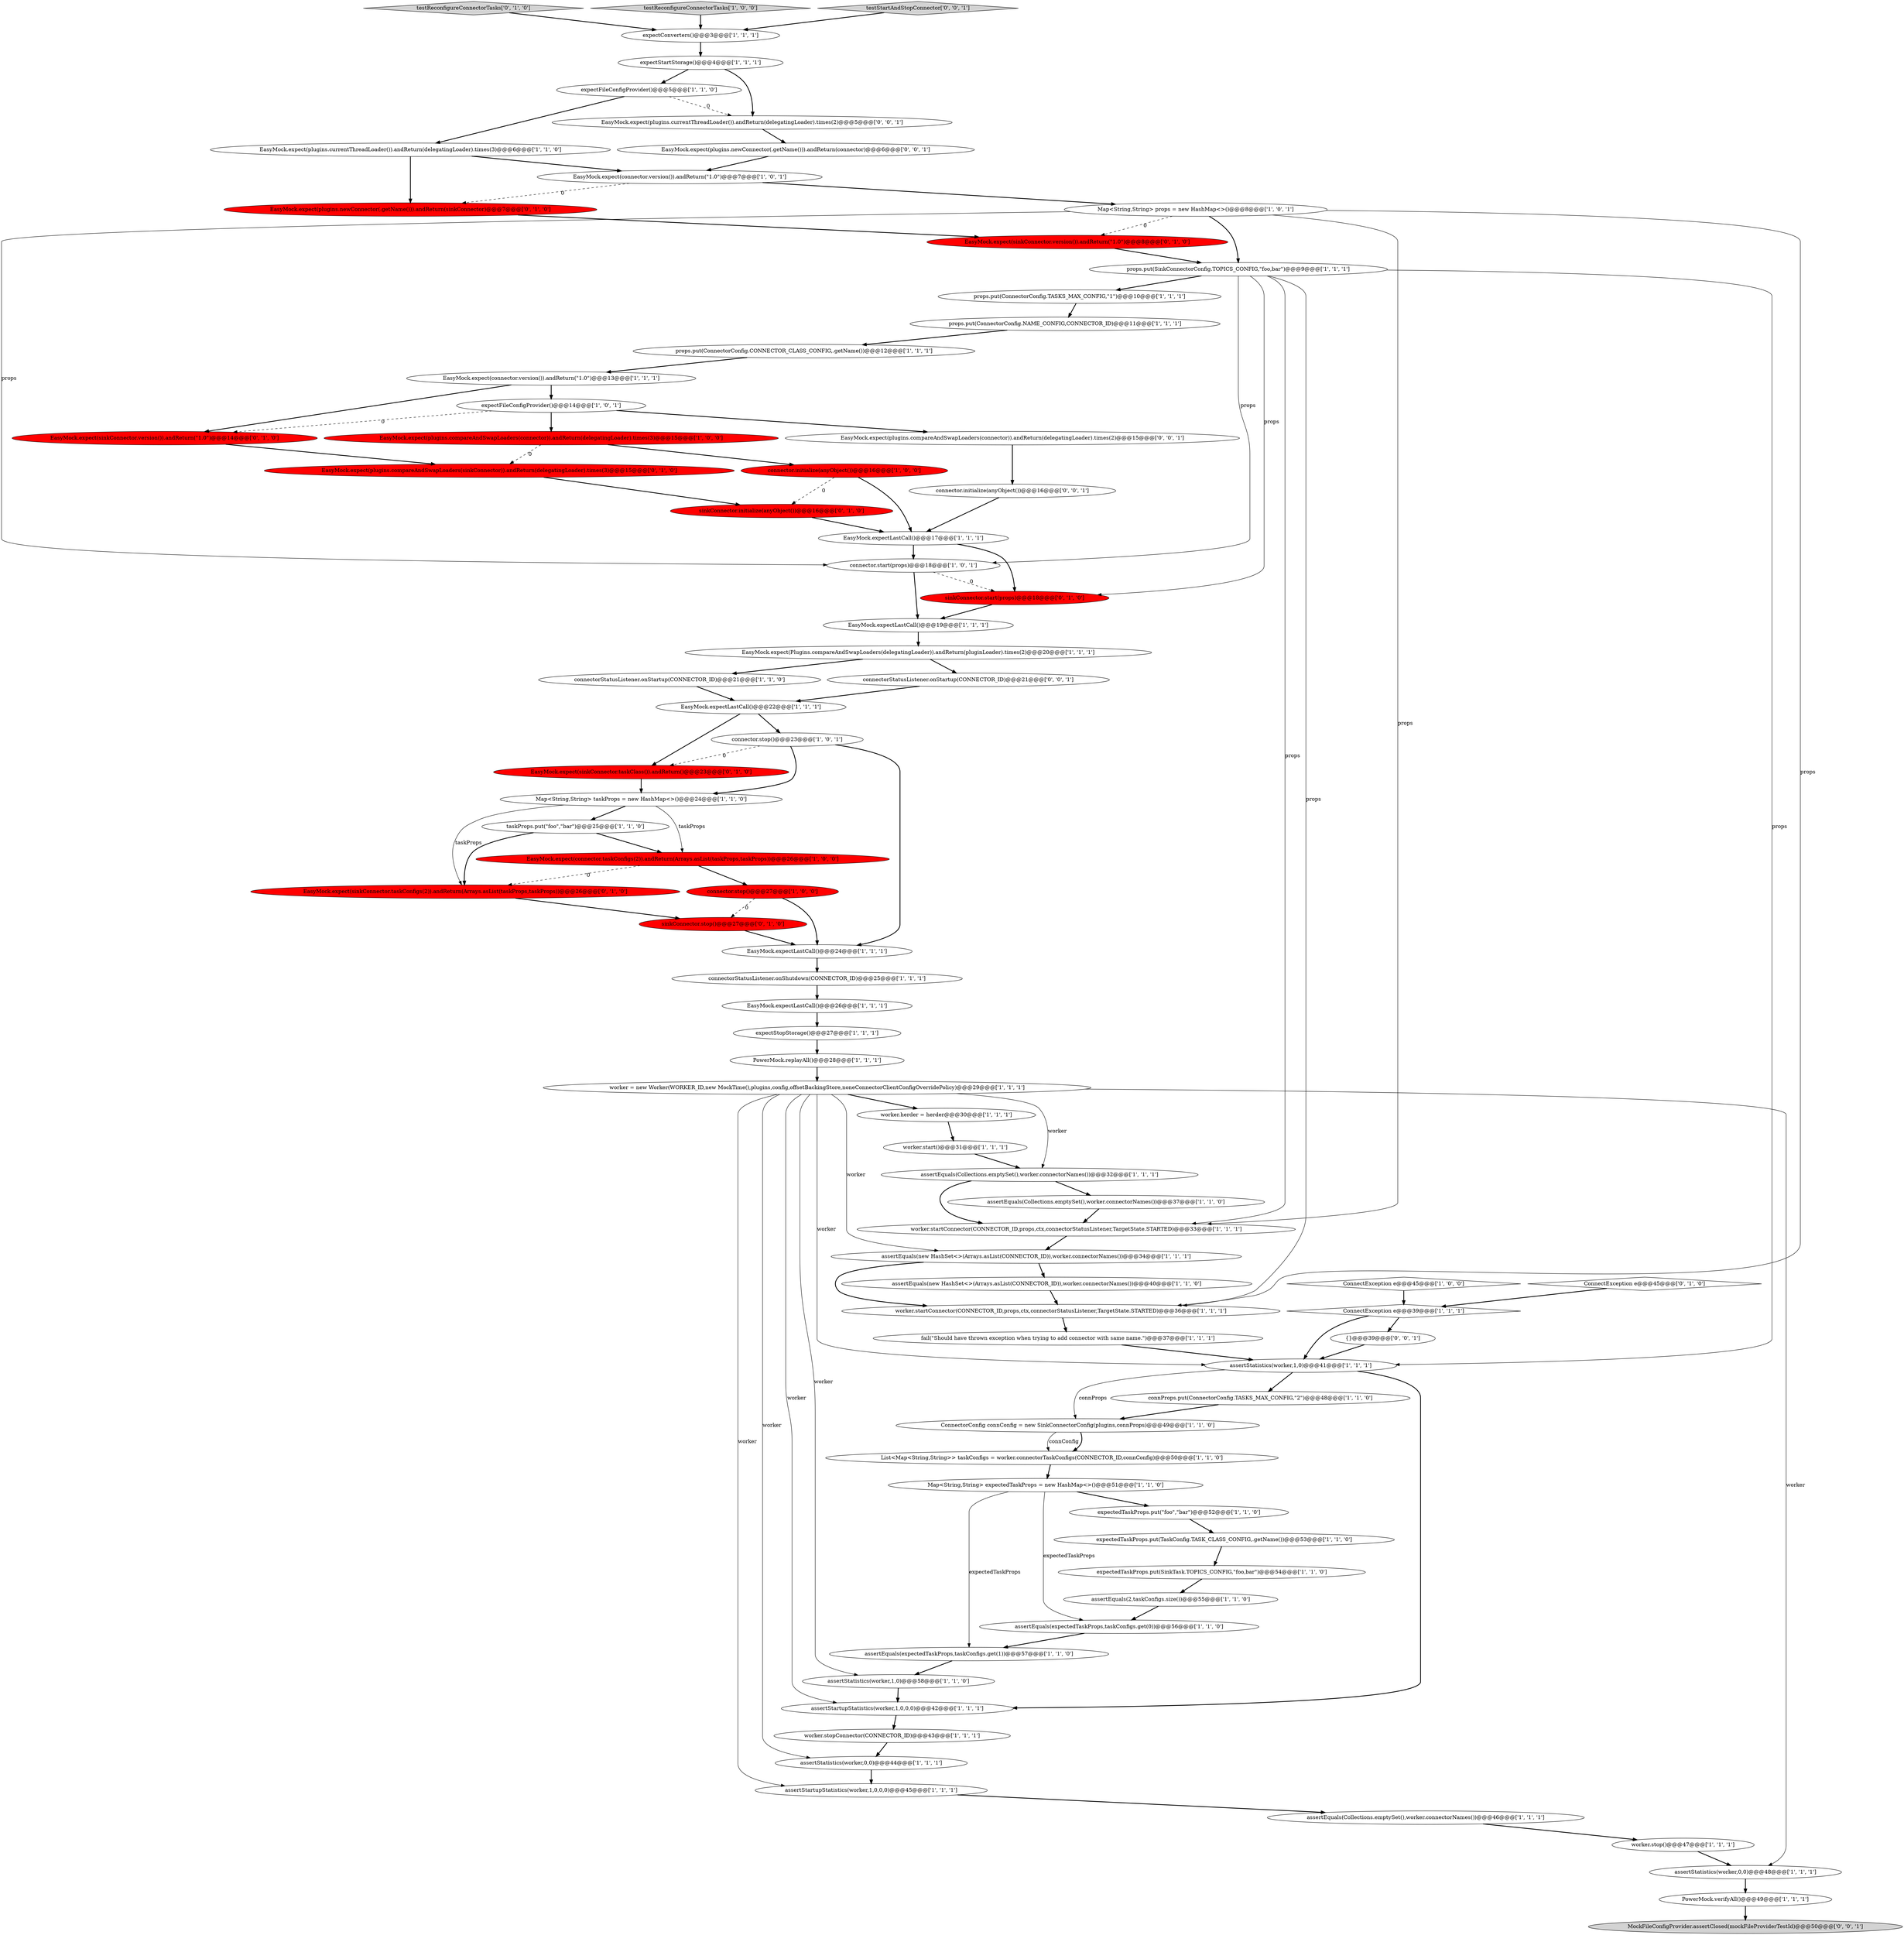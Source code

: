 digraph {
24 [style = filled, label = "EasyMock.expect(connector.version()).andReturn(\"1.0\")@@@13@@@['1', '1', '1']", fillcolor = white, shape = ellipse image = "AAA0AAABBB1BBB"];
75 [style = filled, label = "EasyMock.expect(plugins.newConnector(.getName())).andReturn(connector)@@@6@@@['0', '0', '1']", fillcolor = white, shape = ellipse image = "AAA0AAABBB3BBB"];
78 [style = filled, label = "connectorStatusListener.onStartup(CONNECTOR_ID)@@@21@@@['0', '0', '1']", fillcolor = white, shape = ellipse image = "AAA0AAABBB3BBB"];
34 [style = filled, label = "assertStatistics(worker,0,0)@@@48@@@['1', '1', '1']", fillcolor = white, shape = ellipse image = "AAA0AAABBB1BBB"];
4 [style = filled, label = "worker.start()@@@31@@@['1', '1', '1']", fillcolor = white, shape = ellipse image = "AAA0AAABBB1BBB"];
14 [style = filled, label = "EasyMock.expect(connector.taskConfigs(2)).andReturn(Arrays.asList(taskProps,taskProps))@@@26@@@['1', '0', '0']", fillcolor = red, shape = ellipse image = "AAA1AAABBB1BBB"];
65 [style = filled, label = "EasyMock.expect(sinkConnector.version()).andReturn(\"1.0\")@@@14@@@['0', '1', '0']", fillcolor = red, shape = ellipse image = "AAA1AAABBB2BBB"];
44 [style = filled, label = "fail(\"Should have thrown exception when trying to add connector with same name.\")@@@37@@@['1', '1', '1']", fillcolor = white, shape = ellipse image = "AAA0AAABBB1BBB"];
36 [style = filled, label = "assertEquals(Collections.emptySet(),worker.connectorNames())@@@32@@@['1', '1', '1']", fillcolor = white, shape = ellipse image = "AAA0AAABBB1BBB"];
25 [style = filled, label = "assertEquals(expectedTaskProps,taskConfigs.get(1))@@@57@@@['1', '1', '0']", fillcolor = white, shape = ellipse image = "AAA0AAABBB1BBB"];
40 [style = filled, label = "assertEquals(Collections.emptySet(),worker.connectorNames())@@@37@@@['1', '1', '0']", fillcolor = white, shape = ellipse image = "AAA0AAABBB1BBB"];
1 [style = filled, label = "props.put(ConnectorConfig.CONNECTOR_CLASS_CONFIG,.getName())@@@12@@@['1', '1', '1']", fillcolor = white, shape = ellipse image = "AAA0AAABBB1BBB"];
51 [style = filled, label = "ConnectException e@@@39@@@['1', '1', '1']", fillcolor = white, shape = diamond image = "AAA0AAABBB1BBB"];
30 [style = filled, label = "worker.stop()@@@47@@@['1', '1', '1']", fillcolor = white, shape = ellipse image = "AAA0AAABBB1BBB"];
18 [style = filled, label = "expectedTaskProps.put(TaskConfig.TASK_CLASS_CONFIG,.getName())@@@53@@@['1', '1', '0']", fillcolor = white, shape = ellipse image = "AAA0AAABBB1BBB"];
81 [style = filled, label = "connector.initialize(anyObject())@@@16@@@['0', '0', '1']", fillcolor = white, shape = ellipse image = "AAA0AAABBB3BBB"];
56 [style = filled, label = "EasyMock.expectLastCall()@@@26@@@['1', '1', '1']", fillcolor = white, shape = ellipse image = "AAA0AAABBB1BBB"];
53 [style = filled, label = "PowerMock.replayAll()@@@28@@@['1', '1', '1']", fillcolor = white, shape = ellipse image = "AAA0AAABBB1BBB"];
67 [style = filled, label = "sinkConnector.start(props)@@@18@@@['0', '1', '0']", fillcolor = red, shape = ellipse image = "AAA1AAABBB2BBB"];
66 [style = filled, label = "sinkConnector.stop()@@@27@@@['0', '1', '0']", fillcolor = red, shape = ellipse image = "AAA1AAABBB2BBB"];
72 [style = filled, label = "testReconfigureConnectorTasks['0', '1', '0']", fillcolor = lightgray, shape = diamond image = "AAA0AAABBB2BBB"];
0 [style = filled, label = "EasyMock.expect(connector.version()).andReturn(\"1.0\")@@@7@@@['1', '0', '1']", fillcolor = white, shape = ellipse image = "AAA0AAABBB1BBB"];
10 [style = filled, label = "assertStatistics(worker,1,0)@@@58@@@['1', '1', '0']", fillcolor = white, shape = ellipse image = "AAA0AAABBB1BBB"];
32 [style = filled, label = "assertEquals(new HashSet<>(Arrays.asList(CONNECTOR_ID)),worker.connectorNames())@@@40@@@['1', '1', '0']", fillcolor = white, shape = ellipse image = "AAA0AAABBB1BBB"];
60 [style = filled, label = "Map<String,String> props = new HashMap<>()@@@8@@@['1', '0', '1']", fillcolor = white, shape = ellipse image = "AAA0AAABBB1BBB"];
41 [style = filled, label = "expectFileConfigProvider()@@@5@@@['1', '1', '0']", fillcolor = white, shape = ellipse image = "AAA0AAABBB1BBB"];
57 [style = filled, label = "connector.stop()@@@27@@@['1', '0', '0']", fillcolor = red, shape = ellipse image = "AAA1AAABBB1BBB"];
62 [style = filled, label = "props.put(ConnectorConfig.TASKS_MAX_CONFIG,\"1\")@@@10@@@['1', '1', '1']", fillcolor = white, shape = ellipse image = "AAA0AAABBB1BBB"];
13 [style = filled, label = "expectedTaskProps.put(SinkTask.TOPICS_CONFIG,\"foo,bar\")@@@54@@@['1', '1', '0']", fillcolor = white, shape = ellipse image = "AAA0AAABBB1BBB"];
33 [style = filled, label = "worker.startConnector(CONNECTOR_ID,props,ctx,connectorStatusListener,TargetState.STARTED)@@@33@@@['1', '1', '1']", fillcolor = white, shape = ellipse image = "AAA0AAABBB1BBB"];
35 [style = filled, label = "worker.herder = herder@@@30@@@['1', '1', '1']", fillcolor = white, shape = ellipse image = "AAA0AAABBB1BBB"];
7 [style = filled, label = "PowerMock.verifyAll()@@@49@@@['1', '1', '1']", fillcolor = white, shape = ellipse image = "AAA0AAABBB1BBB"];
43 [style = filled, label = "worker = new Worker(WORKER_ID,new MockTime(),plugins,config,offsetBackingStore,noneConnectorClientConfigOverridePolicy)@@@29@@@['1', '1', '1']", fillcolor = white, shape = ellipse image = "AAA0AAABBB1BBB"];
2 [style = filled, label = "connector.initialize(anyObject())@@@16@@@['1', '0', '0']", fillcolor = red, shape = ellipse image = "AAA1AAABBB1BBB"];
45 [style = filled, label = "taskProps.put(\"foo\",\"bar\")@@@25@@@['1', '1', '0']", fillcolor = white, shape = ellipse image = "AAA0AAABBB1BBB"];
64 [style = filled, label = "ConnectException e@@@45@@@['0', '1', '0']", fillcolor = white, shape = diamond image = "AAA0AAABBB2BBB"];
68 [style = filled, label = "EasyMock.expect(sinkConnector.taskConfigs(2)).andReturn(Arrays.asList(taskProps,taskProps))@@@26@@@['0', '1', '0']", fillcolor = red, shape = ellipse image = "AAA1AAABBB2BBB"];
17 [style = filled, label = "assertEquals(Collections.emptySet(),worker.connectorNames())@@@46@@@['1', '1', '1']", fillcolor = white, shape = ellipse image = "AAA0AAABBB1BBB"];
11 [style = filled, label = "Map<String,String> taskProps = new HashMap<>()@@@24@@@['1', '1', '0']", fillcolor = white, shape = ellipse image = "AAA0AAABBB1BBB"];
5 [style = filled, label = "assertEquals(new HashSet<>(Arrays.asList(CONNECTOR_ID)),worker.connectorNames())@@@34@@@['1', '1', '1']", fillcolor = white, shape = ellipse image = "AAA0AAABBB1BBB"];
26 [style = filled, label = "expectStartStorage()@@@4@@@['1', '1', '1']", fillcolor = white, shape = ellipse image = "AAA0AAABBB1BBB"];
8 [style = filled, label = "assertEquals(expectedTaskProps,taskConfigs.get(0))@@@56@@@['1', '1', '0']", fillcolor = white, shape = ellipse image = "AAA0AAABBB1BBB"];
37 [style = filled, label = "EasyMock.expect(plugins.currentThreadLoader()).andReturn(delegatingLoader).times(3)@@@6@@@['1', '1', '0']", fillcolor = white, shape = ellipse image = "AAA0AAABBB1BBB"];
49 [style = filled, label = "EasyMock.expectLastCall()@@@19@@@['1', '1', '1']", fillcolor = white, shape = ellipse image = "AAA0AAABBB1BBB"];
15 [style = filled, label = "assertStatistics(worker,1,0)@@@41@@@['1', '1', '1']", fillcolor = white, shape = ellipse image = "AAA0AAABBB1BBB"];
23 [style = filled, label = "props.put(ConnectorConfig.NAME_CONFIG,CONNECTOR_ID)@@@11@@@['1', '1', '1']", fillcolor = white, shape = ellipse image = "AAA0AAABBB1BBB"];
73 [style = filled, label = "EasyMock.expect(plugins.newConnector(.getName())).andReturn(sinkConnector)@@@7@@@['0', '1', '0']", fillcolor = red, shape = ellipse image = "AAA1AAABBB2BBB"];
63 [style = filled, label = "EasyMock.expect(sinkConnector.version()).andReturn(\"1.0\")@@@8@@@['0', '1', '0']", fillcolor = red, shape = ellipse image = "AAA1AAABBB2BBB"];
76 [style = filled, label = "EasyMock.expect(plugins.compareAndSwapLoaders(connector)).andReturn(delegatingLoader).times(2)@@@15@@@['0', '0', '1']", fillcolor = white, shape = ellipse image = "AAA0AAABBB3BBB"];
61 [style = filled, label = "props.put(SinkConnectorConfig.TOPICS_CONFIG,\"foo,bar\")@@@9@@@['1', '1', '1']", fillcolor = white, shape = ellipse image = "AAA0AAABBB1BBB"];
19 [style = filled, label = "assertStartupStatistics(worker,1,0,0,0)@@@45@@@['1', '1', '1']", fillcolor = white, shape = ellipse image = "AAA0AAABBB1BBB"];
54 [style = filled, label = "ConnectorConfig connConfig = new SinkConnectorConfig(plugins,connProps)@@@49@@@['1', '1', '0']", fillcolor = white, shape = ellipse image = "AAA0AAABBB1BBB"];
21 [style = filled, label = "worker.stopConnector(CONNECTOR_ID)@@@43@@@['1', '1', '1']", fillcolor = white, shape = ellipse image = "AAA0AAABBB1BBB"];
50 [style = filled, label = "assertStartupStatistics(worker,1,0,0,0)@@@42@@@['1', '1', '1']", fillcolor = white, shape = ellipse image = "AAA0AAABBB1BBB"];
80 [style = filled, label = "EasyMock.expect(plugins.currentThreadLoader()).andReturn(delegatingLoader).times(2)@@@5@@@['0', '0', '1']", fillcolor = white, shape = ellipse image = "AAA0AAABBB3BBB"];
38 [style = filled, label = "expectedTaskProps.put(\"foo\",\"bar\")@@@52@@@['1', '1', '0']", fillcolor = white, shape = ellipse image = "AAA0AAABBB1BBB"];
20 [style = filled, label = "expectFileConfigProvider()@@@14@@@['1', '0', '1']", fillcolor = white, shape = ellipse image = "AAA0AAABBB1BBB"];
28 [style = filled, label = "assertStatistics(worker,0,0)@@@44@@@['1', '1', '1']", fillcolor = white, shape = ellipse image = "AAA0AAABBB1BBB"];
52 [style = filled, label = "EasyMock.expectLastCall()@@@24@@@['1', '1', '1']", fillcolor = white, shape = ellipse image = "AAA0AAABBB1BBB"];
69 [style = filled, label = "EasyMock.expect(plugins.compareAndSwapLoaders(sinkConnector)).andReturn(delegatingLoader).times(3)@@@15@@@['0', '1', '0']", fillcolor = red, shape = ellipse image = "AAA1AAABBB2BBB"];
12 [style = filled, label = "expectStopStorage()@@@27@@@['1', '1', '1']", fillcolor = white, shape = ellipse image = "AAA0AAABBB1BBB"];
70 [style = filled, label = "EasyMock.expect(sinkConnector.taskClass()).andReturn()@@@23@@@['0', '1', '0']", fillcolor = red, shape = ellipse image = "AAA1AAABBB2BBB"];
42 [style = filled, label = "connectorStatusListener.onStartup(CONNECTOR_ID)@@@21@@@['1', '1', '0']", fillcolor = white, shape = ellipse image = "AAA0AAABBB1BBB"];
58 [style = filled, label = "testReconfigureConnectorTasks['1', '0', '0']", fillcolor = lightgray, shape = diamond image = "AAA0AAABBB1BBB"];
31 [style = filled, label = "connector.start(props)@@@18@@@['1', '0', '1']", fillcolor = white, shape = ellipse image = "AAA0AAABBB1BBB"];
79 [style = filled, label = "testStartAndStopConnector['0', '0', '1']", fillcolor = lightgray, shape = diamond image = "AAA0AAABBB3BBB"];
77 [style = filled, label = "MockFileConfigProvider.assertClosed(mockFileProviderTestId)@@@50@@@['0', '0', '1']", fillcolor = lightgray, shape = ellipse image = "AAA0AAABBB3BBB"];
39 [style = filled, label = "connector.stop()@@@23@@@['1', '0', '1']", fillcolor = white, shape = ellipse image = "AAA0AAABBB1BBB"];
71 [style = filled, label = "sinkConnector.initialize(anyObject())@@@16@@@['0', '1', '0']", fillcolor = red, shape = ellipse image = "AAA1AAABBB2BBB"];
55 [style = filled, label = "EasyMock.expectLastCall()@@@17@@@['1', '1', '1']", fillcolor = white, shape = ellipse image = "AAA0AAABBB1BBB"];
22 [style = filled, label = "connProps.put(ConnectorConfig.TASKS_MAX_CONFIG,\"2\")@@@48@@@['1', '1', '0']", fillcolor = white, shape = ellipse image = "AAA0AAABBB1BBB"];
29 [style = filled, label = "ConnectException e@@@45@@@['1', '0', '0']", fillcolor = white, shape = diamond image = "AAA0AAABBB1BBB"];
74 [style = filled, label = "{}@@@39@@@['0', '0', '1']", fillcolor = white, shape = ellipse image = "AAA0AAABBB3BBB"];
27 [style = filled, label = "worker.startConnector(CONNECTOR_ID,props,ctx,connectorStatusListener,TargetState.STARTED)@@@36@@@['1', '1', '1']", fillcolor = white, shape = ellipse image = "AAA0AAABBB1BBB"];
48 [style = filled, label = "Map<String,String> expectedTaskProps = new HashMap<>()@@@51@@@['1', '1', '0']", fillcolor = white, shape = ellipse image = "AAA0AAABBB1BBB"];
59 [style = filled, label = "EasyMock.expect(plugins.compareAndSwapLoaders(connector)).andReturn(delegatingLoader).times(3)@@@15@@@['1', '0', '0']", fillcolor = red, shape = ellipse image = "AAA1AAABBB1BBB"];
16 [style = filled, label = "List<Map<String,String>> taskConfigs = worker.connectorTaskConfigs(CONNECTOR_ID,connConfig)@@@50@@@['1', '1', '0']", fillcolor = white, shape = ellipse image = "AAA0AAABBB1BBB"];
47 [style = filled, label = "assertEquals(2,taskConfigs.size())@@@55@@@['1', '1', '0']", fillcolor = white, shape = ellipse image = "AAA0AAABBB1BBB"];
3 [style = filled, label = "EasyMock.expectLastCall()@@@22@@@['1', '1', '1']", fillcolor = white, shape = ellipse image = "AAA0AAABBB1BBB"];
46 [style = filled, label = "connectorStatusListener.onShutdown(CONNECTOR_ID)@@@25@@@['1', '1', '1']", fillcolor = white, shape = ellipse image = "AAA0AAABBB1BBB"];
6 [style = filled, label = "expectConverters()@@@3@@@['1', '1', '1']", fillcolor = white, shape = ellipse image = "AAA0AAABBB1BBB"];
9 [style = filled, label = "EasyMock.expect(Plugins.compareAndSwapLoaders(delegatingLoader)).andReturn(pluginLoader).times(2)@@@20@@@['1', '1', '1']", fillcolor = white, shape = ellipse image = "AAA0AAABBB1BBB"];
37->0 [style = bold, label=""];
12->53 [style = bold, label=""];
13->47 [style = bold, label=""];
11->68 [style = solid, label="taskProps"];
43->15 [style = solid, label="worker"];
64->51 [style = bold, label=""];
51->74 [style = bold, label=""];
43->19 [style = solid, label="worker"];
66->52 [style = bold, label=""];
27->44 [style = bold, label=""];
79->6 [style = bold, label=""];
68->66 [style = bold, label=""];
44->15 [style = bold, label=""];
70->11 [style = bold, label=""];
56->12 [style = bold, label=""];
48->25 [style = solid, label="expectedTaskProps"];
36->33 [style = bold, label=""];
21->28 [style = bold, label=""];
59->69 [style = dashed, label="0"];
54->16 [style = bold, label=""];
43->28 [style = solid, label="worker"];
41->80 [style = dashed, label="0"];
43->35 [style = bold, label=""];
45->68 [style = bold, label=""];
9->78 [style = bold, label=""];
76->81 [style = bold, label=""];
65->69 [style = bold, label=""];
43->5 [style = solid, label="worker"];
42->3 [style = bold, label=""];
3->39 [style = bold, label=""];
25->10 [style = bold, label=""];
4->36 [style = bold, label=""];
62->23 [style = bold, label=""];
60->33 [style = solid, label="props"];
55->31 [style = bold, label=""];
29->51 [style = bold, label=""];
75->0 [style = bold, label=""];
61->27 [style = solid, label="props"];
10->50 [style = bold, label=""];
60->27 [style = solid, label="props"];
61->15 [style = solid, label="props"];
15->50 [style = bold, label=""];
41->37 [style = bold, label=""];
0->73 [style = dashed, label="0"];
30->34 [style = bold, label=""];
81->55 [style = bold, label=""];
31->67 [style = dashed, label="0"];
37->73 [style = bold, label=""];
71->55 [style = bold, label=""];
24->20 [style = bold, label=""];
45->14 [style = bold, label=""];
38->18 [style = bold, label=""];
39->52 [style = bold, label=""];
57->66 [style = dashed, label="0"];
43->50 [style = solid, label="worker"];
14->57 [style = bold, label=""];
78->3 [style = bold, label=""];
28->19 [style = bold, label=""];
11->14 [style = solid, label="taskProps"];
22->54 [style = bold, label=""];
43->34 [style = solid, label="worker"];
53->43 [style = bold, label=""];
2->55 [style = bold, label=""];
73->63 [style = bold, label=""];
46->56 [style = bold, label=""];
6->26 [style = bold, label=""];
36->40 [style = bold, label=""];
52->46 [style = bold, label=""];
9->42 [style = bold, label=""];
60->31 [style = solid, label="props"];
54->16 [style = solid, label="connConfig"];
14->68 [style = dashed, label="0"];
32->27 [style = bold, label=""];
31->49 [style = bold, label=""];
19->17 [style = bold, label=""];
33->5 [style = bold, label=""];
7->77 [style = bold, label=""];
15->22 [style = bold, label=""];
5->32 [style = bold, label=""];
26->41 [style = bold, label=""];
40->33 [style = bold, label=""];
60->61 [style = bold, label=""];
43->10 [style = solid, label="worker"];
16->48 [style = bold, label=""];
55->67 [style = bold, label=""];
63->61 [style = bold, label=""];
61->62 [style = bold, label=""];
74->15 [style = bold, label=""];
60->63 [style = dashed, label="0"];
80->75 [style = bold, label=""];
39->70 [style = dashed, label="0"];
47->8 [style = bold, label=""];
26->80 [style = bold, label=""];
11->45 [style = bold, label=""];
61->33 [style = solid, label="props"];
2->71 [style = dashed, label="0"];
34->7 [style = bold, label=""];
3->70 [style = bold, label=""];
17->30 [style = bold, label=""];
72->6 [style = bold, label=""];
39->11 [style = bold, label=""];
35->4 [style = bold, label=""];
57->52 [style = bold, label=""];
61->31 [style = solid, label="props"];
67->49 [style = bold, label=""];
0->60 [style = bold, label=""];
48->38 [style = bold, label=""];
69->71 [style = bold, label=""];
20->76 [style = bold, label=""];
1->24 [style = bold, label=""];
20->59 [style = bold, label=""];
61->67 [style = solid, label="props"];
18->13 [style = bold, label=""];
23->1 [style = bold, label=""];
59->2 [style = bold, label=""];
58->6 [style = bold, label=""];
20->65 [style = dashed, label="0"];
43->36 [style = solid, label="worker"];
51->15 [style = bold, label=""];
5->27 [style = bold, label=""];
15->54 [style = solid, label="connProps"];
50->21 [style = bold, label=""];
49->9 [style = bold, label=""];
8->25 [style = bold, label=""];
24->65 [style = bold, label=""];
48->8 [style = solid, label="expectedTaskProps"];
}
